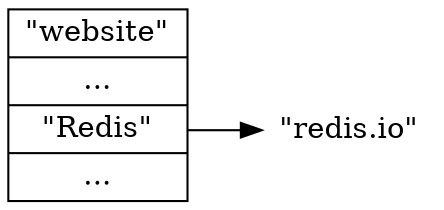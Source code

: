 digraph {

    rankdir = LR;

    node [shape = record];

    website [label = " \"website\" | ... | <redis> \"Redis\" | ... "];

    node [shape = plaintext];

    redis [label = "\"redis.io\""];

    //

    website:redis -> redis;

}
